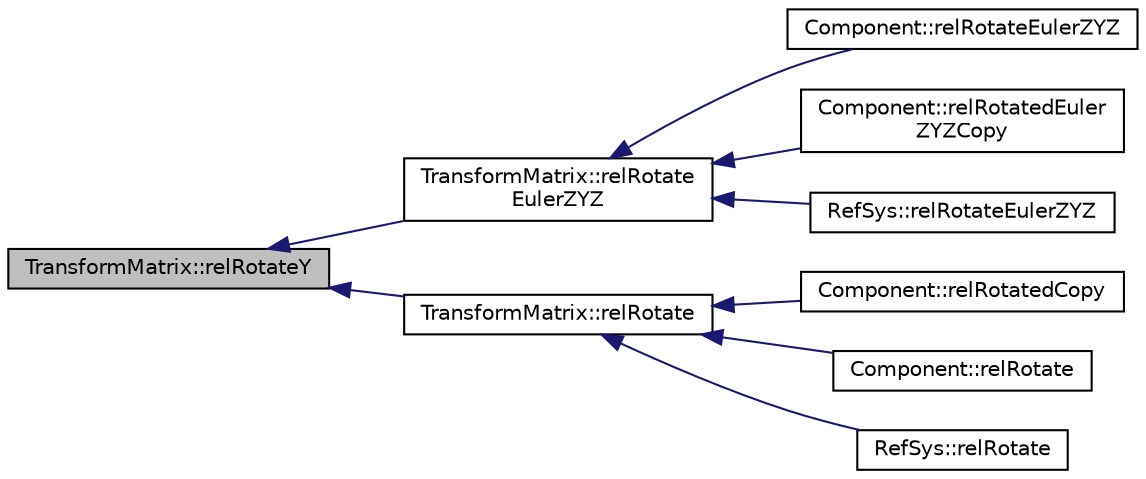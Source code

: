 digraph "TransformMatrix::relRotateY"
{
  edge [fontname="Helvetica",fontsize="10",labelfontname="Helvetica",labelfontsize="10"];
  node [fontname="Helvetica",fontsize="10",shape=record];
  rankdir="LR";
  Node1 [label="TransformMatrix::relRotateY",height=0.2,width=0.4,color="black", fillcolor="grey75", style="filled" fontcolor="black"];
  Node1 -> Node2 [dir="back",color="midnightblue",fontsize="10",style="solid",fontname="Helvetica"];
  Node2 [label="TransformMatrix::relRotate\lEulerZYZ",height=0.2,width=0.4,color="black", fillcolor="white", style="filled",URL="$classTransformMatrix.html#a52cd13a210fb835f8c39f82830780d08",tooltip="Applies an Euler rotation around the local reference system z, y&#39;, z&#39;&#39; Applies three rotations around..."];
  Node2 -> Node3 [dir="back",color="midnightblue",fontsize="10",style="solid",fontname="Helvetica"];
  Node3 [label="Component::relRotateEulerZYZ",height=0.2,width=0.4,color="black", fillcolor="white", style="filled",URL="$classComponent.html#a04731b2276edc482d179889f9ac83a5a",tooltip="Rotate the component with Euler Angles ZY&#39;Z&#39;&#39; around its local reference system."];
  Node2 -> Node4 [dir="back",color="midnightblue",fontsize="10",style="solid",fontname="Helvetica"];
  Node4 [label="Component::relRotatedEuler\lZYZCopy",height=0.2,width=0.4,color="black", fillcolor="white", style="filled",URL="$classComponent.html#aae9aac84bce74a68c307c10cd2fd060e",tooltip="Rotate a copy of the component with Euler Angles ZX&#39;Z&#39;&#39; around its local reference system..."];
  Node2 -> Node5 [dir="back",color="midnightblue",fontsize="10",style="solid",fontname="Helvetica"];
  Node5 [label="RefSys::relRotateEulerZYZ",height=0.2,width=0.4,color="black", fillcolor="white", style="filled",URL="$classRefSys.html#a665f74d330be2f94e8e29c186120b0ea",tooltip="Rotates the reference system This methods rotates the reference system with the Euler ZYZ angles..."];
  Node1 -> Node6 [dir="back",color="midnightblue",fontsize="10",style="solid",fontname="Helvetica"];
  Node6 [label="TransformMatrix::relRotate",height=0.2,width=0.4,color="black", fillcolor="white", style="filled",URL="$classTransformMatrix.html#a00dc5a7c72440944e3fde54dde9bfb5d",tooltip="Applies a Roll-Pitch-Yaw rotation around the local reference system x, y, z Applies three rotations a..."];
  Node6 -> Node7 [dir="back",color="midnightblue",fontsize="10",style="solid",fontname="Helvetica"];
  Node7 [label="Component::relRotatedCopy",height=0.2,width=0.4,color="black", fillcolor="white", style="filled",URL="$classComponent.html#acaf3d36cfecfce9ac15e803f5d5d66d6",tooltip="Rotate the component around its local reference system."];
  Node6 -> Node8 [dir="back",color="midnightblue",fontsize="10",style="solid",fontname="Helvetica"];
  Node8 [label="Component::relRotate",height=0.2,width=0.4,color="black", fillcolor="white", style="filled",URL="$classComponent.html#a2c3e5cf2bc1680e69b3268e7063cd1d8",tooltip="Rotate the component around its local reference system."];
  Node6 -> Node9 [dir="back",color="midnightblue",fontsize="10",style="solid",fontname="Helvetica"];
  Node9 [label="RefSys::relRotate",height=0.2,width=0.4,color="black", fillcolor="white", style="filled",URL="$classRefSys.html#a6a808b37b21c61eb6a47366a3fc2642c",tooltip="Rotates the reference system This methods rotates the reference system The origin is kept unmoved..."];
}
